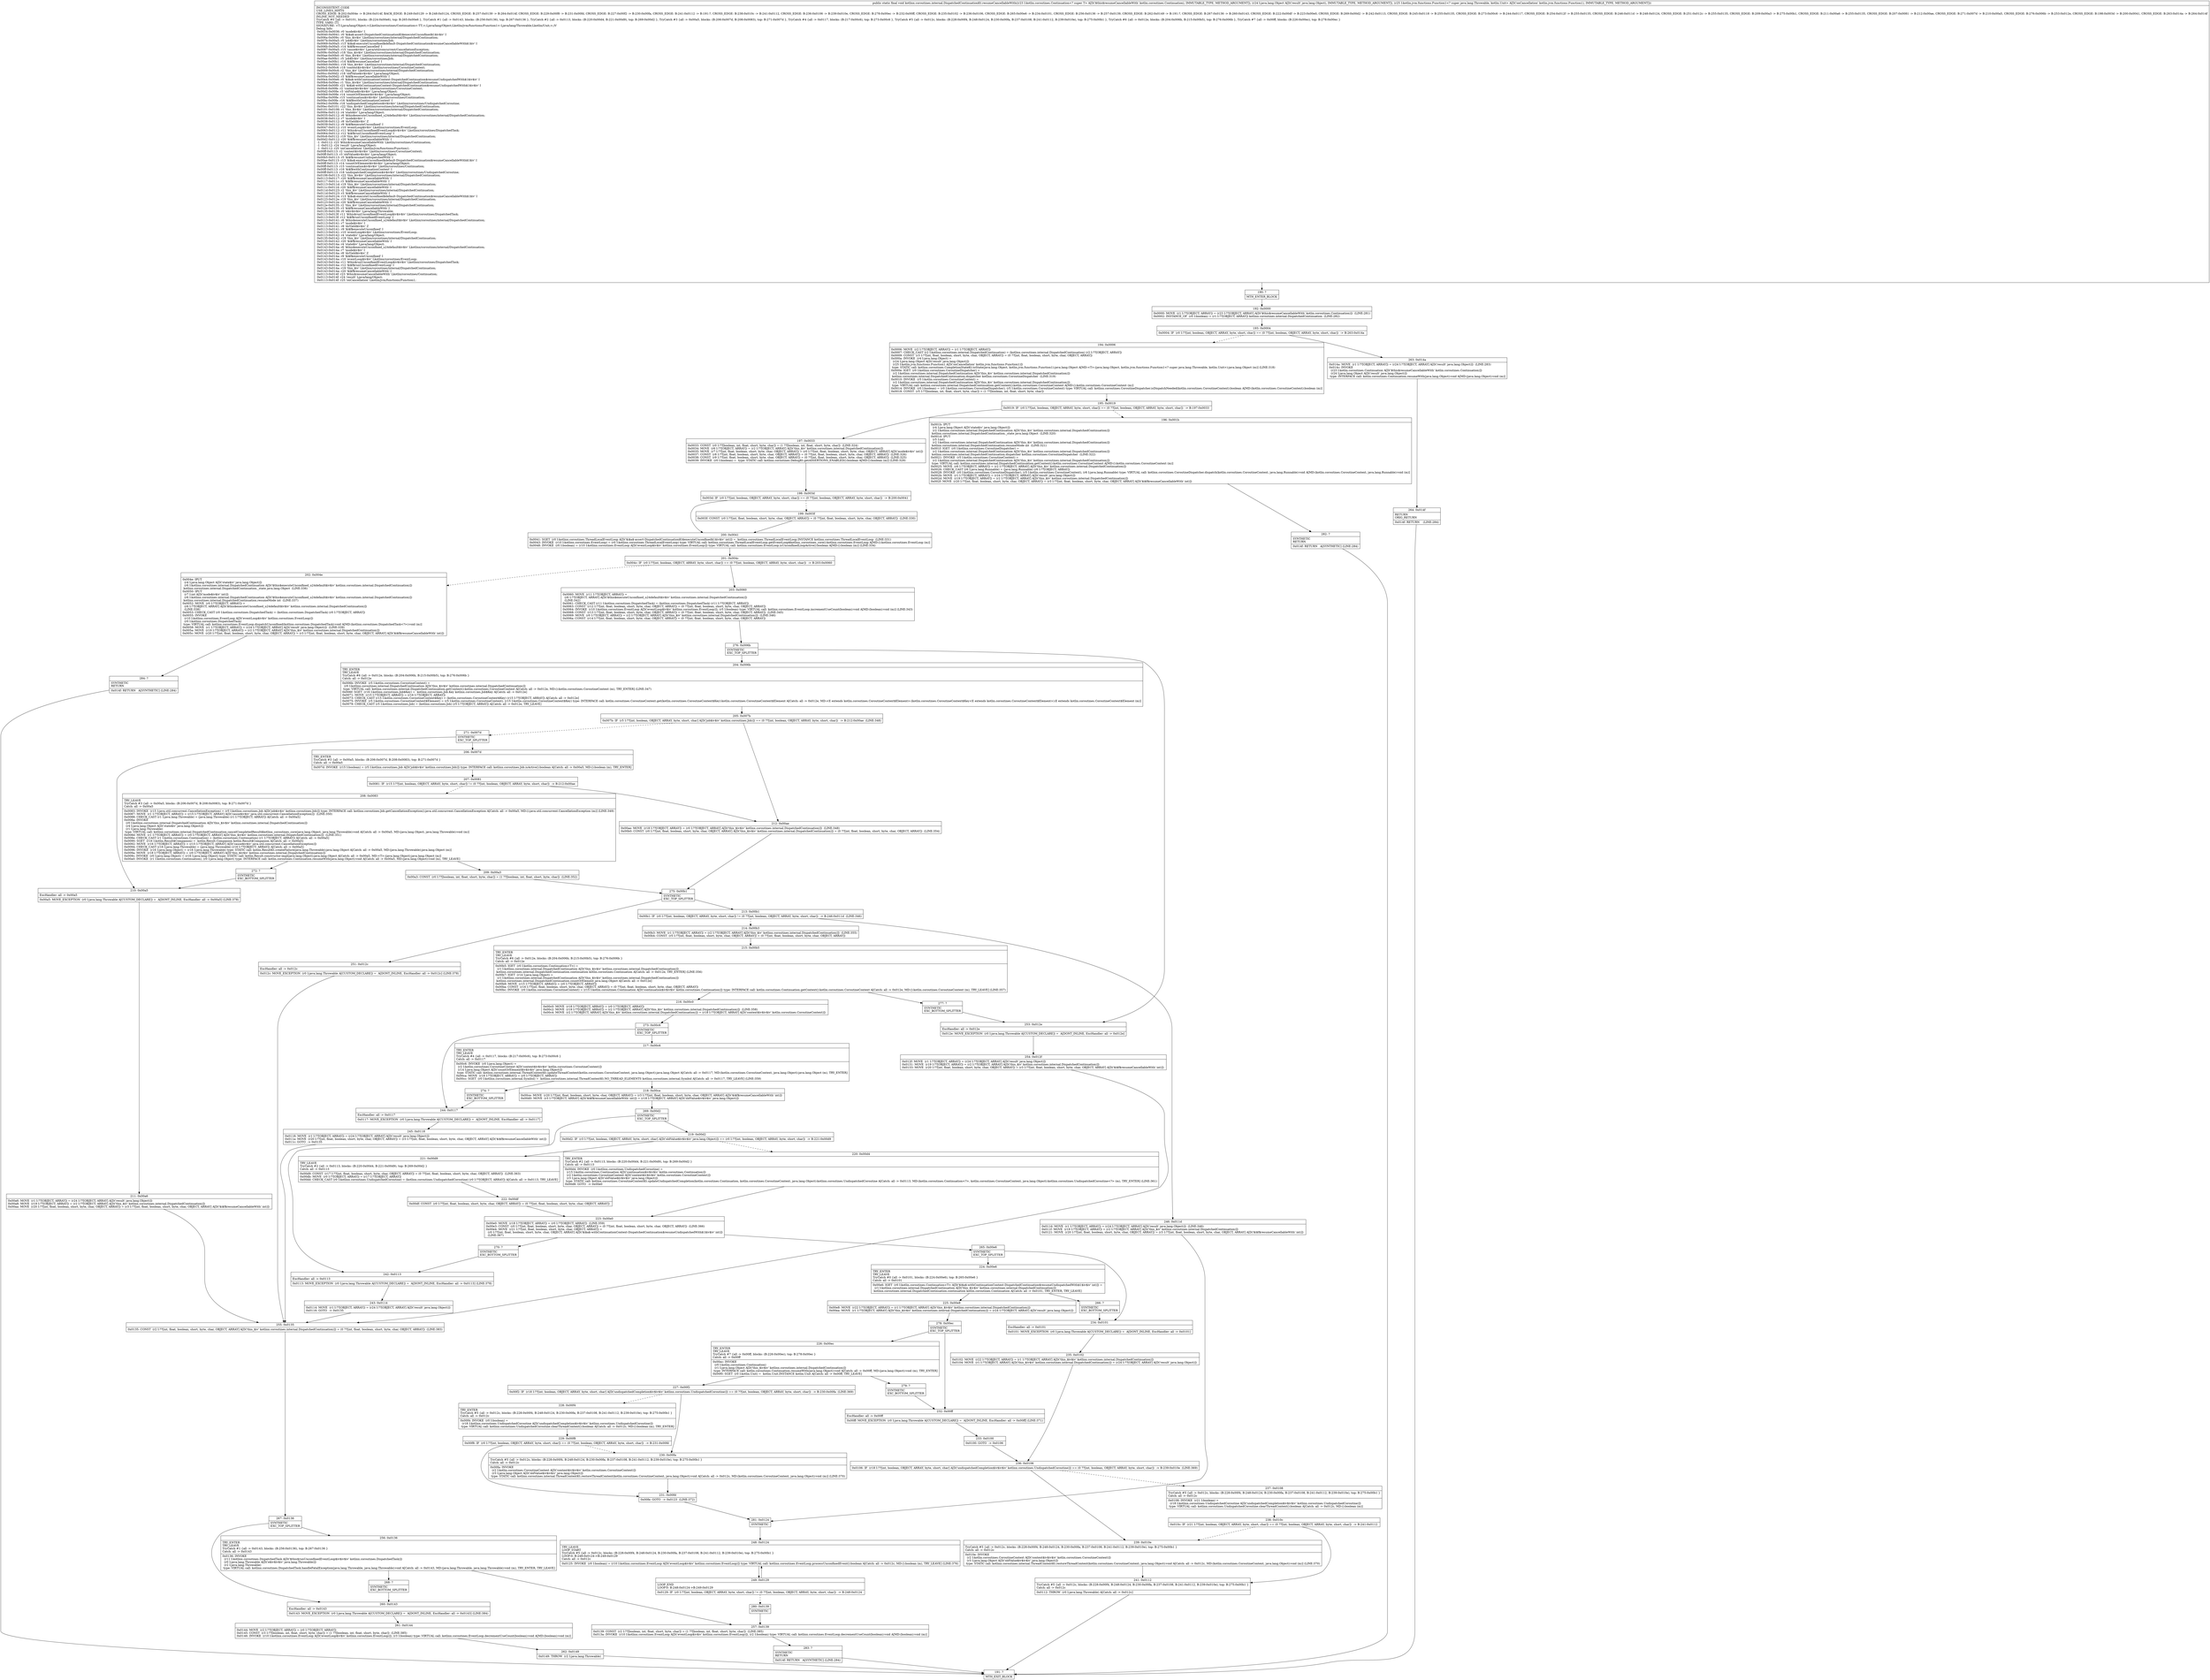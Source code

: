 digraph "CFG forkotlinx.coroutines.internal.DispatchedContinuationKt.resumeCancellableWith(Lkotlin\/coroutines\/Continuation;Ljava\/lang\/Object;Lkotlin\/jvm\/functions\/Function1;)V" {
Node_190 [shape=record,label="{190\:\ ?|MTH_ENTER_BLOCK\l}"];
Node_192 [shape=record,label="{192\:\ 0x0000|0x0000: MOVE  (r1 I:??[OBJECT, ARRAY]) = (r23 I:??[OBJECT, ARRAY] A[D('$this$resumeCancellableWith' kotlin.coroutines.Continuation)])  (LINE:281)\l0x0002: INSTANCE_OF  (r0 I:boolean) = (r1 I:??[OBJECT, ARRAY]) kotlinx.coroutines.internal.DispatchedContinuation  (LINE:282)\l}"];
Node_193 [shape=record,label="{193\:\ 0x0004|0x0004: IF  (r0 I:??[int, boolean, OBJECT, ARRAY, byte, short, char]) == (0 ??[int, boolean, OBJECT, ARRAY, byte, short, char])  \-\> B:263:0x014a \l}"];
Node_194 [shape=record,label="{194\:\ 0x0006|0x0006: MOVE  (r2 I:??[OBJECT, ARRAY]) = (r1 I:??[OBJECT, ARRAY]) \l0x0007: CHECK_CAST (r2 I:kotlinx.coroutines.internal.DispatchedContinuation) = (kotlinx.coroutines.internal.DispatchedContinuation) (r2 I:??[OBJECT, ARRAY]) \l0x0009: CONST  (r3 I:??[int, float, boolean, short, byte, char, OBJECT, ARRAY]) = (0 ??[int, float, boolean, short, byte, char, OBJECT, ARRAY]) \l0x000a: INVOKE  (r4 I:java.lang.Object) = \l  (r24 I:java.lang.Object A[D('result' java.lang.Object)])\l  (r25 I:kotlin.jvm.functions.Function1 A[D('onCancellation' kotlin.jvm.functions.Function1)])\l type: STATIC call: kotlinx.coroutines.CompletionStateKt.toState(java.lang.Object, kotlin.jvm.functions.Function1):java.lang.Object A[MD:\<T\>:(java.lang.Object, kotlin.jvm.functions.Function1\<? super java.lang.Throwable, kotlin.Unit\>):java.lang.Object (m)] (LINE:318)\l0x000e: IGET  (r0 I:kotlinx.coroutines.CoroutineDispatcher) = \l  (r2 I:kotlinx.coroutines.internal.DispatchedContinuation A[D('this_$iv' kotlinx.coroutines.internal.DispatchedContinuation)])\l kotlinx.coroutines.internal.DispatchedContinuation.dispatcher kotlinx.coroutines.CoroutineDispatcher  (LINE:319)\l0x0010: INVOKE  (r5 I:kotlin.coroutines.CoroutineContext) = \l  (r2 I:kotlinx.coroutines.internal.DispatchedContinuation A[D('this_$iv' kotlinx.coroutines.internal.DispatchedContinuation)])\l type: VIRTUAL call: kotlinx.coroutines.internal.DispatchedContinuation.getContext():kotlin.coroutines.CoroutineContext A[MD:():kotlin.coroutines.CoroutineContext (m)]\l0x0014: INVOKE  (r0 I:boolean) = (r0 I:kotlinx.coroutines.CoroutineDispatcher), (r5 I:kotlin.coroutines.CoroutineContext) type: VIRTUAL call: kotlinx.coroutines.CoroutineDispatcher.isDispatchNeeded(kotlin.coroutines.CoroutineContext):boolean A[MD:(kotlin.coroutines.CoroutineContext):boolean (m)]\l0x0018: CONST  (r5 I:??[boolean, int, float, short, byte, char]) = (1 ??[boolean, int, float, short, byte, char]) \l}"];
Node_195 [shape=record,label="{195\:\ 0x0019|0x0019: IF  (r0 I:??[int, boolean, OBJECT, ARRAY, byte, short, char]) == (0 ??[int, boolean, OBJECT, ARRAY, byte, short, char])  \-\> B:197:0x0033 \l}"];
Node_196 [shape=record,label="{196\:\ 0x001b|0x001b: IPUT  \l  (r4 I:java.lang.Object A[D('state$iv' java.lang.Object)])\l  (r2 I:kotlinx.coroutines.internal.DispatchedContinuation A[D('this_$iv' kotlinx.coroutines.internal.DispatchedContinuation)])\l kotlinx.coroutines.internal.DispatchedContinuation._state java.lang.Object  (LINE:320)\l0x001d: IPUT  \l  (r5 I:int)\l  (r2 I:kotlinx.coroutines.internal.DispatchedContinuation A[D('this_$iv' kotlinx.coroutines.internal.DispatchedContinuation)])\l kotlinx.coroutines.internal.DispatchedContinuation.resumeMode int  (LINE:321)\l0x001f: IGET  (r0 I:kotlinx.coroutines.CoroutineDispatcher) = \l  (r2 I:kotlinx.coroutines.internal.DispatchedContinuation A[D('this_$iv' kotlinx.coroutines.internal.DispatchedContinuation)])\l kotlinx.coroutines.internal.DispatchedContinuation.dispatcher kotlinx.coroutines.CoroutineDispatcher  (LINE:322)\l0x0021: INVOKE  (r5 I:kotlin.coroutines.CoroutineContext) = \l  (r2 I:kotlinx.coroutines.internal.DispatchedContinuation A[D('this_$iv' kotlinx.coroutines.internal.DispatchedContinuation)])\l type: VIRTUAL call: kotlinx.coroutines.internal.DispatchedContinuation.getContext():kotlin.coroutines.CoroutineContext A[MD:():kotlin.coroutines.CoroutineContext (m)]\l0x0025: MOVE  (r6 I:??[OBJECT, ARRAY]) = (r2 I:??[OBJECT, ARRAY] A[D('this_$iv' kotlinx.coroutines.internal.DispatchedContinuation)]) \l0x0026: CHECK_CAST (r6 I:java.lang.Runnable) = (java.lang.Runnable) (r6 I:??[OBJECT, ARRAY]) \l0x0028: INVOKE  (r0 I:kotlinx.coroutines.CoroutineDispatcher), (r5 I:kotlin.coroutines.CoroutineContext), (r6 I:java.lang.Runnable) type: VIRTUAL call: kotlinx.coroutines.CoroutineDispatcher.dispatch(kotlin.coroutines.CoroutineContext, java.lang.Runnable):void A[MD:(kotlin.coroutines.CoroutineContext, java.lang.Runnable):void (m)]\l0x002b: MOVE  (r1 I:??[OBJECT, ARRAY]) = (r24 I:??[OBJECT, ARRAY] A[D('result' java.lang.Object)]) \l0x002d: MOVE  (r19 I:??[OBJECT, ARRAY]) = (r2 I:??[OBJECT, ARRAY] A[D('this_$iv' kotlinx.coroutines.internal.DispatchedContinuation)]) \l0x002f: MOVE  (r20 I:??[int, float, boolean, short, byte, char, OBJECT, ARRAY]) = (r3 I:??[int, float, boolean, short, byte, char, OBJECT, ARRAY] A[D('$i$f$resumeCancellableWith' int)]) \l}"];
Node_282 [shape=record,label="{282\:\ ?|SYNTHETIC\lRETURN\l|0x014f: RETURN   A[SYNTHETIC] (LINE:284)\l}"];
Node_191 [shape=record,label="{191\:\ ?|MTH_EXIT_BLOCK\l}"];
Node_197 [shape=record,label="{197\:\ 0x0033|0x0033: CONST  (r0 I:??[boolean, int, float, short, byte, char]) = (1 ??[boolean, int, float, short, byte, char])  (LINE:324)\l0x0034: MOVE  (r6 I:??[OBJECT, ARRAY]) = (r2 I:??[OBJECT, ARRAY] A[D('this_$iv' kotlinx.coroutines.internal.DispatchedContinuation)]) \l0x0035: MOVE  (r7 I:??[int, float, boolean, short, byte, char, OBJECT, ARRAY]) = (r0 I:??[int, float, boolean, short, byte, char, OBJECT, ARRAY] A[D('mode$iv$iv' int)]) \l0x0037: CONST  (r8 I:??[int, float, boolean, short, byte, char, OBJECT, ARRAY]) = (0 ??[int, float, boolean, short, byte, char, OBJECT, ARRAY])  (LINE:326)\l0x0038: CONST  (r9 I:??[int, float, boolean, short, byte, char, OBJECT, ARRAY]) = (0 ??[int, float, boolean, short, byte, char, OBJECT, ARRAY])  (LINE:325)\l0x0039: INVOKE  (r0 I:boolean) =  type: STATIC call: kotlinx.coroutines.DebugKt.getASSERTIONS_ENABLED():boolean A[MD:():boolean (m)] (LINE:329)\l}"];
Node_198 [shape=record,label="{198\:\ 0x003d|0x003d: IF  (r0 I:??[int, boolean, OBJECT, ARRAY, byte, short, char]) == (0 ??[int, boolean, OBJECT, ARRAY, byte, short, char])  \-\> B:200:0x0041 \l}"];
Node_199 [shape=record,label="{199\:\ 0x003f|0x003f: CONST  (r0 I:??[int, float, boolean, short, byte, char, OBJECT, ARRAY]) = (0 ??[int, float, boolean, short, byte, char, OBJECT, ARRAY])  (LINE:330)\l}"];
Node_200 [shape=record,label="{200\:\ 0x0041|0x0041: SGET  (r0 I:kotlinx.coroutines.ThreadLocalEventLoop A[D('$i$a$\-assert\-DispatchedContinuationKt$executeUnconfined$1$iv$iv' int)]) =  kotlinx.coroutines.ThreadLocalEventLoop.INSTANCE kotlinx.coroutines.ThreadLocalEventLoop  (LINE:331)\l0x0043: INVOKE  (r10 I:kotlinx.coroutines.EventLoop) = (r0 I:kotlinx.coroutines.ThreadLocalEventLoop) type: VIRTUAL call: kotlinx.coroutines.ThreadLocalEventLoop.getEventLoop$kotlinx_coroutines_core():kotlinx.coroutines.EventLoop A[MD:():kotlinx.coroutines.EventLoop (m)]\l0x0048: INVOKE  (r0 I:boolean) = (r10 I:kotlinx.coroutines.EventLoop A[D('eventLoop$iv$iv' kotlinx.coroutines.EventLoop)]) type: VIRTUAL call: kotlinx.coroutines.EventLoop.isUnconfinedLoopActive():boolean A[MD:():boolean (m)] (LINE:334)\l}"];
Node_201 [shape=record,label="{201\:\ 0x004c|0x004c: IF  (r0 I:??[int, boolean, OBJECT, ARRAY, byte, short, char]) == (0 ??[int, boolean, OBJECT, ARRAY, byte, short, char])  \-\> B:203:0x0060 \l}"];
Node_202 [shape=record,label="{202\:\ 0x004e|0x004e: IPUT  \l  (r4 I:java.lang.Object A[D('state$iv' java.lang.Object)])\l  (r6 I:kotlinx.coroutines.internal.DispatchedContinuation A[D('$this$executeUnconfined_u24default$iv$iv' kotlinx.coroutines.internal.DispatchedContinuation)])\l kotlinx.coroutines.internal.DispatchedContinuation._state java.lang.Object  (LINE:336)\l0x0050: IPUT  \l  (r7 I:int A[D('mode$iv$iv' int)])\l  (r6 I:kotlinx.coroutines.internal.DispatchedContinuation A[D('$this$executeUnconfined_u24default$iv$iv' kotlinx.coroutines.internal.DispatchedContinuation)])\l kotlinx.coroutines.internal.DispatchedContinuation.resumeMode int  (LINE:337)\l0x0052: MOVE  (r0 I:??[OBJECT, ARRAY]) = \l  (r6 I:??[OBJECT, ARRAY] A[D('$this$executeUnconfined_u24default$iv$iv' kotlinx.coroutines.internal.DispatchedContinuation)])\l  (LINE:338)\l0x0053: CHECK_CAST (r0 I:kotlinx.coroutines.DispatchedTask) = (kotlinx.coroutines.DispatchedTask) (r0 I:??[OBJECT, ARRAY]) \l0x0055: INVOKE  \l  (r10 I:kotlinx.coroutines.EventLoop A[D('eventLoop$iv$iv' kotlinx.coroutines.EventLoop)])\l  (r0 I:kotlinx.coroutines.DispatchedTask)\l type: VIRTUAL call: kotlinx.coroutines.EventLoop.dispatchUnconfined(kotlinx.coroutines.DispatchedTask):void A[MD:(kotlinx.coroutines.DispatchedTask\<?\>):void (m)]\l0x0058: MOVE  (r1 I:??[OBJECT, ARRAY]) = (r24 I:??[OBJECT, ARRAY] A[D('result' java.lang.Object)])  (LINE:339)\l0x005a: MOVE  (r19 I:??[OBJECT, ARRAY]) = (r2 I:??[OBJECT, ARRAY] A[D('this_$iv' kotlinx.coroutines.internal.DispatchedContinuation)]) \l0x005c: MOVE  (r20 I:??[int, float, boolean, short, byte, char, OBJECT, ARRAY]) = (r3 I:??[int, float, boolean, short, byte, char, OBJECT, ARRAY] A[D('$i$f$resumeCancellableWith' int)]) \l}"];
Node_284 [shape=record,label="{284\:\ ?|SYNTHETIC\lRETURN\l|0x014f: RETURN   A[SYNTHETIC] (LINE:284)\l}"];
Node_203 [shape=record,label="{203\:\ 0x0060|0x0060: MOVE  (r11 I:??[OBJECT, ARRAY]) = \l  (r6 I:??[OBJECT, ARRAY] A[D('$this$executeUnconfined_u24default$iv$iv' kotlinx.coroutines.internal.DispatchedContinuation)])\l  (LINE:342)\l0x0061: CHECK_CAST (r11 I:kotlinx.coroutines.DispatchedTask) = (kotlinx.coroutines.DispatchedTask) (r11 I:??[OBJECT, ARRAY]) \l0x0063: CONST  (r12 I:??[int, float, boolean, short, byte, char, OBJECT, ARRAY]) = (0 ??[int, float, boolean, short, byte, char, OBJECT, ARRAY]) \l0x0064: INVOKE  (r10 I:kotlinx.coroutines.EventLoop A[D('eventLoop$iv$iv' kotlinx.coroutines.EventLoop)]), (r5 I:boolean) type: VIRTUAL call: kotlinx.coroutines.EventLoop.incrementUseCount(boolean):void A[MD:(boolean):void (m)] (LINE:343)\l0x0068: CONST  (r13 I:??[int, float, boolean, short, byte, char, OBJECT, ARRAY]) = (0 ??[int, float, boolean, short, byte, char, OBJECT, ARRAY])  (LINE:345)\l0x0069: MOVE  (r0 I:??[OBJECT, ARRAY]) = (r2 I:??[OBJECT, ARRAY] A[D('this_$iv' kotlinx.coroutines.internal.DispatchedContinuation)])  (LINE:346)\l0x006a: CONST  (r14 I:??[int, float, boolean, short, byte, char, OBJECT, ARRAY]) = (0 ??[int, float, boolean, short, byte, char, OBJECT, ARRAY]) \l}"];
Node_276 [shape=record,label="{276\:\ 0x006b|SYNTHETIC\lEXC_TOP_SPLITTER\l}"];
Node_204 [shape=record,label="{204\:\ 0x006b|TRY_ENTER\lTRY_LEAVE\lTryCatch #6 \{all \-\> 0x012e, blocks: (B:204:0x006b, B:215:0x00b5), top: B:276:0x006b \}\lCatch: all \-\> 0x012e\l|0x006b: INVOKE  (r5 I:kotlin.coroutines.CoroutineContext) = \l  (r0 I:kotlinx.coroutines.internal.DispatchedContinuation A[D('this_$iv$iv' kotlinx.coroutines.internal.DispatchedContinuation)])\l type: VIRTUAL call: kotlinx.coroutines.internal.DispatchedContinuation.getContext():kotlin.coroutines.CoroutineContext A[Catch: all \-\> 0x012e, MD:():kotlin.coroutines.CoroutineContext (m), TRY_ENTER] (LINE:347)\l0x006f: SGET  (r16 I:kotlinx.coroutines.Job$Key) =  kotlinx.coroutines.Job.Key kotlinx.coroutines.Job$Key A[Catch: all \-\> 0x012e]\l0x0071: MOVE  (r15 I:??[OBJECT, ARRAY]) = (r16 I:??[OBJECT, ARRAY]) \l0x0073: CHECK_CAST (r15 I:kotlin.coroutines.CoroutineContext$Key) = (kotlin.coroutines.CoroutineContext$Key) (r15 I:??[OBJECT, ARRAY]) A[Catch: all \-\> 0x012e]\l0x0075: INVOKE  (r5 I:kotlin.coroutines.CoroutineContext$Element) = (r5 I:kotlin.coroutines.CoroutineContext), (r15 I:kotlin.coroutines.CoroutineContext$Key) type: INTERFACE call: kotlin.coroutines.CoroutineContext.get(kotlin.coroutines.CoroutineContext$Key):kotlin.coroutines.CoroutineContext$Element A[Catch: all \-\> 0x012e, MD:\<E extends kotlin.coroutines.CoroutineContext$Element\>:(kotlin.coroutines.CoroutineContext$Key\<E extends kotlin.coroutines.CoroutineContext$Element\>):E extends kotlin.coroutines.CoroutineContext$Element (m)]\l0x0079: CHECK_CAST (r5 I:kotlinx.coroutines.Job) = (kotlinx.coroutines.Job) (r5 I:??[OBJECT, ARRAY]) A[Catch: all \-\> 0x012e, TRY_LEAVE]\l}"];
Node_205 [shape=record,label="{205\:\ 0x007b|0x007b: IF  (r5 I:??[int, boolean, OBJECT, ARRAY, byte, short, char] A[D('job$iv$iv' kotlinx.coroutines.Job)]) == (0 ??[int, boolean, OBJECT, ARRAY, byte, short, char])  \-\> B:212:0x00ae  (LINE:348)\l}"];
Node_212 [shape=record,label="{212\:\ 0x00ae|0x00ae: MOVE  (r18 I:??[OBJECT, ARRAY]) = (r0 I:??[OBJECT, ARRAY] A[D('this_$iv$iv' kotlinx.coroutines.internal.DispatchedContinuation)])  (LINE:348)\l0x00b0: CONST  (r0 I:??[int, float, boolean, short, byte, char, OBJECT, ARRAY] A[D('this_$iv$iv' kotlinx.coroutines.internal.DispatchedContinuation)]) = (0 ??[int, float, boolean, short, byte, char, OBJECT, ARRAY])  (LINE:354)\l}"];
Node_275 [shape=record,label="{275\:\ 0x00b1|SYNTHETIC\lEXC_TOP_SPLITTER\l}"];
Node_213 [shape=record,label="{213\:\ 0x00b1|0x00b1: IF  (r0 I:??[int, boolean, OBJECT, ARRAY, byte, short, char]) != (0 ??[int, boolean, OBJECT, ARRAY, byte, short, char])  \-\> B:246:0x011d  (LINE:346)\l}"];
Node_214 [shape=record,label="{214\:\ 0x00b3|0x00b3: MOVE  (r1 I:??[OBJECT, ARRAY]) = (r2 I:??[OBJECT, ARRAY] A[D('this_$iv' kotlinx.coroutines.internal.DispatchedContinuation)])  (LINE:355)\l0x00b4: CONST  (r5 I:??[int, float, boolean, short, byte, char, OBJECT, ARRAY]) = (0 ??[int, float, boolean, short, byte, char, OBJECT, ARRAY]) \l}"];
Node_215 [shape=record,label="{215\:\ 0x00b5|TRY_ENTER\lTRY_LEAVE\lTryCatch #6 \{all \-\> 0x012e, blocks: (B:204:0x006b, B:215:0x00b5), top: B:276:0x006b \}\lCatch: all \-\> 0x012e\l|0x00b5: IGET  (r0 I:kotlin.coroutines.Continuation\<T\>) = \l  (r1 I:kotlinx.coroutines.internal.DispatchedContinuation A[D('this_$iv$iv' kotlinx.coroutines.internal.DispatchedContinuation)])\l kotlinx.coroutines.internal.DispatchedContinuation.continuation kotlin.coroutines.Continuation A[Catch: all \-\> 0x012e, TRY_ENTER] (LINE:356)\l0x00b7: IGET  (r14 I:java.lang.Object) = \l  (r1 I:kotlinx.coroutines.internal.DispatchedContinuation A[D('this_$iv$iv' kotlinx.coroutines.internal.DispatchedContinuation)])\l kotlinx.coroutines.internal.DispatchedContinuation.countOrElement java.lang.Object A[Catch: all \-\> 0x012e]\l0x00b9: MOVE  (r15 I:??[OBJECT, ARRAY]) = (r0 I:??[OBJECT, ARRAY]) \l0x00ba: CONST  (r16 I:??[int, float, boolean, short, byte, char, OBJECT, ARRAY]) = (0 ??[int, float, boolean, short, byte, char, OBJECT, ARRAY]) \l0x00bc: INVOKE  (r0 I:kotlin.coroutines.CoroutineContext) = (r15 I:kotlin.coroutines.Continuation A[D('continuation$iv$iv$iv' kotlin.coroutines.Continuation)]) type: INTERFACE call: kotlin.coroutines.Continuation.getContext():kotlin.coroutines.CoroutineContext A[Catch: all \-\> 0x012e, MD:():kotlin.coroutines.CoroutineContext (m), TRY_LEAVE] (LINE:357)\l}"];
Node_216 [shape=record,label="{216\:\ 0x00c0|0x00c0: MOVE  (r18 I:??[OBJECT, ARRAY]) = (r0 I:??[OBJECT, ARRAY]) \l0x00c2: MOVE  (r19 I:??[OBJECT, ARRAY]) = (r2 I:??[OBJECT, ARRAY] A[D('this_$iv' kotlinx.coroutines.internal.DispatchedContinuation)])  (LINE:358)\l0x00c4: MOVE  (r2 I:??[OBJECT, ARRAY] A[D('this_$iv' kotlinx.coroutines.internal.DispatchedContinuation)]) = (r18 I:??[OBJECT, ARRAY] A[D('context$iv$iv$iv' kotlin.coroutines.CoroutineContext)]) \l}"];
Node_273 [shape=record,label="{273\:\ 0x00c6|SYNTHETIC\lEXC_TOP_SPLITTER\l}"];
Node_217 [shape=record,label="{217\:\ 0x00c6|TRY_ENTER\lTRY_LEAVE\lTryCatch #4 \{all \-\> 0x0117, blocks: (B:217:0x00c6), top: B:273:0x00c6 \}\lCatch: all \-\> 0x0117\l|0x00c6: INVOKE  (r0 I:java.lang.Object) = \l  (r2 I:kotlin.coroutines.CoroutineContext A[D('context$iv$iv$iv' kotlin.coroutines.CoroutineContext)])\l  (r14 I:java.lang.Object A[D('countOrElement$iv$iv$iv' java.lang.Object)])\l type: STATIC call: kotlinx.coroutines.internal.ThreadContextKt.updateThreadContext(kotlin.coroutines.CoroutineContext, java.lang.Object):java.lang.Object A[Catch: all \-\> 0x0117, MD:(kotlin.coroutines.CoroutineContext, java.lang.Object):java.lang.Object (m), TRY_ENTER]\l0x00ca: MOVE  (r18 I:??[OBJECT, ARRAY]) = (r0 I:??[OBJECT, ARRAY]) \l0x00cc: SGET  (r0 I:kotlinx.coroutines.internal.Symbol) =  kotlinx.coroutines.internal.ThreadContextKt.NO_THREAD_ELEMENTS kotlinx.coroutines.internal.Symbol A[Catch: all \-\> 0x0117, TRY_LEAVE] (LINE:359)\l}"];
Node_218 [shape=record,label="{218\:\ 0x00ce|0x00ce: MOVE  (r20 I:??[int, float, boolean, short, byte, char, OBJECT, ARRAY]) = (r3 I:??[int, float, boolean, short, byte, char, OBJECT, ARRAY] A[D('$i$f$resumeCancellableWith' int)]) \l0x00d0: MOVE  (r3 I:??[OBJECT, ARRAY] A[D('$i$f$resumeCancellableWith' int)]) = (r18 I:??[OBJECT, ARRAY] A[D('oldValue$iv$iv$iv' java.lang.Object)]) \l}"];
Node_269 [shape=record,label="{269\:\ 0x00d2|SYNTHETIC\lEXC_TOP_SPLITTER\l}"];
Node_219 [shape=record,label="{219\:\ 0x00d2|0x00d2: IF  (r3 I:??[int, boolean, OBJECT, ARRAY, byte, short, char] A[D('oldValue$iv$iv$iv' java.lang.Object)]) == (r0 I:??[int, boolean, OBJECT, ARRAY, byte, short, char])  \-\> B:221:0x00d9 \l}"];
Node_220 [shape=record,label="{220\:\ 0x00d4|TRY_ENTER\lTryCatch #2 \{all \-\> 0x0113, blocks: (B:220:0x00d4, B:221:0x00d9), top: B:269:0x00d2 \}\lCatch: all \-\> 0x0113\l|0x00d4: INVOKE  (r0 I:kotlinx.coroutines.UndispatchedCoroutine) = \l  (r15 I:kotlin.coroutines.Continuation A[D('continuation$iv$iv$iv' kotlin.coroutines.Continuation)])\l  (r2 I:kotlin.coroutines.CoroutineContext A[D('context$iv$iv$iv' kotlin.coroutines.CoroutineContext)])\l  (r3 I:java.lang.Object A[D('oldValue$iv$iv$iv' java.lang.Object)])\l type: STATIC call: kotlinx.coroutines.CoroutineContextKt.updateUndispatchedCompletion(kotlin.coroutines.Continuation, kotlin.coroutines.CoroutineContext, java.lang.Object):kotlinx.coroutines.UndispatchedCoroutine A[Catch: all \-\> 0x0113, MD:(kotlin.coroutines.Continuation\<?\>, kotlin.coroutines.CoroutineContext, java.lang.Object):kotlinx.coroutines.UndispatchedCoroutine\<?\> (m), TRY_ENTER] (LINE:361)\l0x00d8: GOTO  \-\> 0x00e0 \l}"];
Node_223 [shape=record,label="{223\:\ 0x00e0|0x00e0: MOVE  (r18 I:??[OBJECT, ARRAY]) = (r0 I:??[OBJECT, ARRAY])  (LINE:359)\l0x00e3: CONST  (r0 I:??[int, float, boolean, short, byte, char, OBJECT, ARRAY]) = (0 ??[int, float, boolean, short, byte, char, OBJECT, ARRAY])  (LINE:366)\l0x00e4: MOVE  (r21 I:??[int, float, boolean, short, byte, char, OBJECT, ARRAY]) = \l  (r0 I:??[int, float, boolean, short, byte, char, OBJECT, ARRAY] A[D('$i$a$\-withContinuationContext\-DispatchedContinuation$resumeUndispatchedWith$1$iv$iv' int)])\l  (LINE:367)\l}"];
Node_265 [shape=record,label="{265\:\ 0x00e6|SYNTHETIC\lEXC_TOP_SPLITTER\l}"];
Node_224 [shape=record,label="{224\:\ 0x00e6|TRY_ENTER\lTRY_LEAVE\lTryCatch #0 \{all \-\> 0x0101, blocks: (B:224:0x00e6), top: B:265:0x00e6 \}\lCatch: all \-\> 0x0101\l|0x00e6: IGET  (r0 I:kotlin.coroutines.Continuation\<T\> A[D('$i$a$\-withContinuationContext\-DispatchedContinuation$resumeUndispatchedWith$1$iv$iv' int)]) = \l  (r1 I:kotlinx.coroutines.internal.DispatchedContinuation A[D('this_$iv$iv' kotlinx.coroutines.internal.DispatchedContinuation)])\l kotlinx.coroutines.internal.DispatchedContinuation.continuation kotlin.coroutines.Continuation A[Catch: all \-\> 0x0101, TRY_ENTER, TRY_LEAVE]\l}"];
Node_225 [shape=record,label="{225\:\ 0x00e8|0x00e8: MOVE  (r22 I:??[OBJECT, ARRAY]) = (r1 I:??[OBJECT, ARRAY] A[D('this_$iv$iv' kotlinx.coroutines.internal.DispatchedContinuation)]) \l0x00ea: MOVE  (r1 I:??[OBJECT, ARRAY] A[D('this_$iv$iv' kotlinx.coroutines.internal.DispatchedContinuation)]) = (r24 I:??[OBJECT, ARRAY] A[D('result' java.lang.Object)]) \l}"];
Node_278 [shape=record,label="{278\:\ 0x00ec|SYNTHETIC\lEXC_TOP_SPLITTER\l}"];
Node_226 [shape=record,label="{226\:\ 0x00ec|TRY_ENTER\lTRY_LEAVE\lTryCatch #7 \{all \-\> 0x00ff, blocks: (B:226:0x00ec), top: B:278:0x00ec \}\lCatch: all \-\> 0x00ff\l|0x00ec: INVOKE  \l  (r0 I:kotlin.coroutines.Continuation)\l  (r1 I:java.lang.Object A[D('this_$iv$iv' kotlinx.coroutines.internal.DispatchedContinuation)])\l type: INTERFACE call: kotlin.coroutines.Continuation.resumeWith(java.lang.Object):void A[Catch: all \-\> 0x00ff, MD:(java.lang.Object):void (m), TRY_ENTER]\l0x00f0: SGET  (r0 I:kotlin.Unit) =  kotlin.Unit.INSTANCE kotlin.Unit A[Catch: all \-\> 0x00ff, TRY_LEAVE]\l}"];
Node_227 [shape=record,label="{227\:\ 0x00f2|0x00f2: IF  (r18 I:??[int, boolean, OBJECT, ARRAY, byte, short, char] A[D('undispatchedCompletion$iv$iv$iv' kotlinx.coroutines.UndispatchedCoroutine)]) == (0 ??[int, boolean, OBJECT, ARRAY, byte, short, char])  \-\> B:230:0x00fa  (LINE:369)\l}"];
Node_228 [shape=record,label="{228\:\ 0x00f4|TRY_ENTER\lTryCatch #5 \{all \-\> 0x012c, blocks: (B:228:0x00f4, B:248:0x0124, B:230:0x00fa, B:237:0x0108, B:241:0x0112, B:239:0x010e), top: B:275:0x00b1 \}\lCatch: all \-\> 0x012c\l|0x00f4: INVOKE  (r0 I:boolean) = \l  (r18 I:kotlinx.coroutines.UndispatchedCoroutine A[D('undispatchedCompletion$iv$iv$iv' kotlinx.coroutines.UndispatchedCoroutine)])\l type: VIRTUAL call: kotlinx.coroutines.UndispatchedCoroutine.clearThreadContext():boolean A[Catch: all \-\> 0x012c, MD:():boolean (m), TRY_ENTER]\l}"];
Node_229 [shape=record,label="{229\:\ 0x00f8|0x00f8: IF  (r0 I:??[int, boolean, OBJECT, ARRAY, byte, short, char]) == (0 ??[int, boolean, OBJECT, ARRAY, byte, short, char])  \-\> B:231:0x00fd \l}"];
Node_231 [shape=record,label="{231\:\ 0x00fd|0x00fe: GOTO  \-\> 0x0123  (LINE:372)\l}"];
Node_281 [shape=record,label="{281\:\ 0x0124|SYNTHETIC\l}"];
Node_248 [shape=record,label="{248\:\ 0x0124|TRY_LEAVE\lLOOP_START\lTryCatch #5 \{all \-\> 0x012c, blocks: (B:228:0x00f4, B:248:0x0124, B:230:0x00fa, B:237:0x0108, B:241:0x0112, B:239:0x010e), top: B:275:0x00b1 \}\lLOOP:0: B:248:0x0124\-\>B:249:0x0129\lCatch: all \-\> 0x012c\l|0x0125: INVOKE  (r0 I:boolean) = (r10 I:kotlinx.coroutines.EventLoop A[D('eventLoop$iv$iv' kotlinx.coroutines.EventLoop)]) type: VIRTUAL call: kotlinx.coroutines.EventLoop.processUnconfinedEvent():boolean A[Catch: all \-\> 0x012c, MD:():boolean (m), TRY_LEAVE] (LINE:376)\l}"];
Node_249 [shape=record,label="{249\:\ 0x0129|LOOP_END\lLOOP:0: B:248:0x0124\-\>B:249:0x0129\l|0x0129: IF  (r0 I:??[int, boolean, OBJECT, ARRAY, byte, short, char]) != (0 ??[int, boolean, OBJECT, ARRAY, byte, short, char])  \-\> B:248:0x0124 \l}"];
Node_280 [shape=record,label="{280\:\ 0x0139|SYNTHETIC\l}"];
Node_257 [shape=record,label="{257\:\ 0x0139|0x0139: CONST  (r2 I:??[boolean, int, float, short, byte, char]) = (1 ??[boolean, int, float, short, byte, char])  (LINE:385)\l0x013a: INVOKE  (r10 I:kotlinx.coroutines.EventLoop A[D('eventLoop$iv$iv' kotlinx.coroutines.EventLoop)]), (r2 I:boolean) type: VIRTUAL call: kotlinx.coroutines.EventLoop.decrementUseCount(boolean):void A[MD:(boolean):void (m)]\l}"];
Node_283 [shape=record,label="{283\:\ ?|SYNTHETIC\lRETURN\l|0x014f: RETURN   A[SYNTHETIC] (LINE:284)\l}"];
Node_230 [shape=record,label="{230\:\ 0x00fa|TryCatch #5 \{all \-\> 0x012c, blocks: (B:228:0x00f4, B:248:0x0124, B:230:0x00fa, B:237:0x0108, B:241:0x0112, B:239:0x010e), top: B:275:0x00b1 \}\lCatch: all \-\> 0x012c\l|0x00fa: INVOKE  \l  (r2 I:kotlin.coroutines.CoroutineContext A[D('context$iv$iv$iv' kotlin.coroutines.CoroutineContext)])\l  (r3 I:java.lang.Object A[D('oldValue$iv$iv$iv' java.lang.Object)])\l type: STATIC call: kotlinx.coroutines.internal.ThreadContextKt.restoreThreadContext(kotlin.coroutines.CoroutineContext, java.lang.Object):void A[Catch: all \-\> 0x012c, MD:(kotlin.coroutines.CoroutineContext, java.lang.Object):void (m)] (LINE:370)\l}"];
Node_279 [shape=record,label="{279\:\ ?|SYNTHETIC\lEXC_BOTTOM_SPLITTER\l}"];
Node_232 [shape=record,label="{232\:\ 0x00ff|ExcHandler: all \-\> 0x00ff\l|0x00ff: MOVE_EXCEPTION  (r0 I:java.lang.Throwable A[CUSTOM_DECLARE]) =  A[DONT_INLINE, ExcHandler: all \-\> 0x00ff] (LINE:371)\l}"];
Node_233 [shape=record,label="{233\:\ 0x0100|0x0100: GOTO  \-\> 0x0106 \l}"];
Node_236 [shape=record,label="{236\:\ 0x0106|0x0106: IF  (r18 I:??[int, boolean, OBJECT, ARRAY, byte, short, char] A[D('undispatchedCompletion$iv$iv$iv' kotlinx.coroutines.UndispatchedCoroutine)]) == (0 ??[int, boolean, OBJECT, ARRAY, byte, short, char])  \-\> B:239:0x010e  (LINE:369)\l}"];
Node_237 [shape=record,label="{237\:\ 0x0108|TryCatch #5 \{all \-\> 0x012c, blocks: (B:228:0x00f4, B:248:0x0124, B:230:0x00fa, B:237:0x0108, B:241:0x0112, B:239:0x010e), top: B:275:0x00b1 \}\lCatch: all \-\> 0x012c\l|0x0108: INVOKE  (r21 I:boolean) = \l  (r18 I:kotlinx.coroutines.UndispatchedCoroutine A[D('undispatchedCompletion$iv$iv$iv' kotlinx.coroutines.UndispatchedCoroutine)])\l type: VIRTUAL call: kotlinx.coroutines.UndispatchedCoroutine.clearThreadContext():boolean A[Catch: all \-\> 0x012c, MD:():boolean (m)]\l}"];
Node_238 [shape=record,label="{238\:\ 0x010c|0x010c: IF  (r21 I:??[int, boolean, OBJECT, ARRAY, byte, short, char]) == (0 ??[int, boolean, OBJECT, ARRAY, byte, short, char])  \-\> B:241:0x0112 \l}"];
Node_241 [shape=record,label="{241\:\ 0x0112|TryCatch #5 \{all \-\> 0x012c, blocks: (B:228:0x00f4, B:248:0x0124, B:230:0x00fa, B:237:0x0108, B:241:0x0112, B:239:0x010e), top: B:275:0x00b1 \}\lCatch: all \-\> 0x012c\l|0x0112: THROW  (r0 I:java.lang.Throwable) A[Catch: all \-\> 0x012c]\l}"];
Node_239 [shape=record,label="{239\:\ 0x010e|TryCatch #5 \{all \-\> 0x012c, blocks: (B:228:0x00f4, B:248:0x0124, B:230:0x00fa, B:237:0x0108, B:241:0x0112, B:239:0x010e), top: B:275:0x00b1 \}\lCatch: all \-\> 0x012c\l|0x010e: INVOKE  \l  (r2 I:kotlin.coroutines.CoroutineContext A[D('context$iv$iv$iv' kotlin.coroutines.CoroutineContext)])\l  (r3 I:java.lang.Object A[D('oldValue$iv$iv$iv' java.lang.Object)])\l type: STATIC call: kotlinx.coroutines.internal.ThreadContextKt.restoreThreadContext(kotlin.coroutines.CoroutineContext, java.lang.Object):void A[Catch: all \-\> 0x012c, MD:(kotlin.coroutines.CoroutineContext, java.lang.Object):void (m)] (LINE:370)\l}"];
Node_266 [shape=record,label="{266\:\ ?|SYNTHETIC\lEXC_BOTTOM_SPLITTER\l}"];
Node_234 [shape=record,label="{234\:\ 0x0101|ExcHandler: all \-\> 0x0101\l|0x0101: MOVE_EXCEPTION  (r0 I:java.lang.Throwable A[CUSTOM_DECLARE]) =  A[DONT_INLINE, ExcHandler: all \-\> 0x0101]\l}"];
Node_235 [shape=record,label="{235\:\ 0x0102|0x0102: MOVE  (r22 I:??[OBJECT, ARRAY]) = (r1 I:??[OBJECT, ARRAY] A[D('this_$iv$iv' kotlinx.coroutines.internal.DispatchedContinuation)]) \l0x0104: MOVE  (r1 I:??[OBJECT, ARRAY] A[D('this_$iv$iv' kotlinx.coroutines.internal.DispatchedContinuation)]) = (r24 I:??[OBJECT, ARRAY] A[D('result' java.lang.Object)]) \l}"];
Node_270 [shape=record,label="{270\:\ ?|SYNTHETIC\lEXC_BOTTOM_SPLITTER\l}"];
Node_221 [shape=record,label="{221\:\ 0x00d9|TRY_LEAVE\lTryCatch #2 \{all \-\> 0x0113, blocks: (B:220:0x00d4, B:221:0x00d9), top: B:269:0x00d2 \}\lCatch: all \-\> 0x0113\l|0x00d9: CONST  (r17 I:??[int, float, boolean, short, byte, char, OBJECT, ARRAY]) = (0 ??[int, float, boolean, short, byte, char, OBJECT, ARRAY])  (LINE:363)\l0x00db: MOVE  (r0 I:??[OBJECT, ARRAY]) = (r17 I:??[OBJECT, ARRAY]) \l0x00dd: CHECK_CAST (r0 I:kotlinx.coroutines.UndispatchedCoroutine) = (kotlinx.coroutines.UndispatchedCoroutine) (r0 I:??[OBJECT, ARRAY]) A[Catch: all \-\> 0x0113, TRY_LEAVE]\l}"];
Node_222 [shape=record,label="{222\:\ 0x00df|0x00df: CONST  (r0 I:??[int, float, boolean, short, byte, char, OBJECT, ARRAY]) = (0 ??[int, float, boolean, short, byte, char, OBJECT, ARRAY]) \l}"];
Node_242 [shape=record,label="{242\:\ 0x0113|ExcHandler: all \-\> 0x0113\l|0x0113: MOVE_EXCEPTION  (r0 I:java.lang.Throwable A[CUSTOM_DECLARE]) =  A[DONT_INLINE, ExcHandler: all \-\> 0x0113] (LINE:378)\l}"];
Node_243 [shape=record,label="{243\:\ 0x0114|0x0114: MOVE  (r1 I:??[OBJECT, ARRAY]) = (r24 I:??[OBJECT, ARRAY] A[D('result' java.lang.Object)]) \l0x0116: GOTO  \-\> 0x0135 \l}"];
Node_255 [shape=record,label="{255\:\ 0x0135|0x0135: CONST  (r2 I:??[int, float, boolean, short, byte, char, OBJECT, ARRAY] A[D('this_$iv' kotlinx.coroutines.internal.DispatchedContinuation)]) = (0 ??[int, float, boolean, short, byte, char, OBJECT, ARRAY])  (LINE:383)\l}"];
Node_267 [shape=record,label="{267\:\ 0x0136|SYNTHETIC\lEXC_TOP_SPLITTER\l}"];
Node_256 [shape=record,label="{256\:\ 0x0136|TRY_ENTER\lTRY_LEAVE\lTryCatch #1 \{all \-\> 0x0143, blocks: (B:256:0x0136), top: B:267:0x0136 \}\lCatch: all \-\> 0x0143\l|0x0136: INVOKE  \l  (r11 I:kotlinx.coroutines.DispatchedTask A[D('$this$runUnconfinedEventLoop$iv$iv$iv' kotlinx.coroutines.DispatchedTask)])\l  (r0 I:java.lang.Throwable A[D('e$iv$iv$iv' java.lang.Throwable)])\l  (r2 I:java.lang.Throwable)\l type: VIRTUAL call: kotlinx.coroutines.DispatchedTask.handleFatalException(java.lang.Throwable, java.lang.Throwable):void A[Catch: all \-\> 0x0143, MD:(java.lang.Throwable, java.lang.Throwable):void (m), TRY_ENTER, TRY_LEAVE]\l}"];
Node_268 [shape=record,label="{268\:\ ?|SYNTHETIC\lEXC_BOTTOM_SPLITTER\l}"];
Node_260 [shape=record,label="{260\:\ 0x0143|ExcHandler: all \-\> 0x0143\l|0x0143: MOVE_EXCEPTION  (r0 I:java.lang.Throwable A[CUSTOM_DECLARE]) =  A[DONT_INLINE, ExcHandler: all \-\> 0x0143] (LINE:384)\l}"];
Node_261 [shape=record,label="{261\:\ 0x0144|0x0144: MOVE  (r2 I:??[OBJECT, ARRAY]) = (r0 I:??[OBJECT, ARRAY]) \l0x0145: CONST  (r3 I:??[boolean, int, float, short, byte, char]) = (1 ??[boolean, int, float, short, byte, char])  (LINE:385)\l0x0146: INVOKE  (r10 I:kotlinx.coroutines.EventLoop A[D('eventLoop$iv$iv' kotlinx.coroutines.EventLoop)]), (r3 I:boolean) type: VIRTUAL call: kotlinx.coroutines.EventLoop.decrementUseCount(boolean):void A[MD:(boolean):void (m)]\l}"];
Node_262 [shape=record,label="{262\:\ 0x0149|0x0149: THROW  (r2 I:java.lang.Throwable) \l}"];
Node_274 [shape=record,label="{274\:\ ?|SYNTHETIC\lEXC_BOTTOM_SPLITTER\l}"];
Node_244 [shape=record,label="{244\:\ 0x0117|ExcHandler: all \-\> 0x0117\l|0x0117: MOVE_EXCEPTION  (r0 I:java.lang.Throwable A[CUSTOM_DECLARE]) =  A[DONT_INLINE, ExcHandler: all \-\> 0x0117]\l}"];
Node_245 [shape=record,label="{245\:\ 0x0118|0x0118: MOVE  (r1 I:??[OBJECT, ARRAY]) = (r24 I:??[OBJECT, ARRAY] A[D('result' java.lang.Object)]) \l0x011a: MOVE  (r20 I:??[int, float, boolean, short, byte, char, OBJECT, ARRAY]) = (r3 I:??[int, float, boolean, short, byte, char, OBJECT, ARRAY] A[D('$i$f$resumeCancellableWith' int)]) \l0x011c: GOTO  \-\> 0x0135 \l}"];
Node_277 [shape=record,label="{277\:\ ?|SYNTHETIC\lEXC_BOTTOM_SPLITTER\l}"];
Node_246 [shape=record,label="{246\:\ 0x011d|0x011d: MOVE  (r1 I:??[OBJECT, ARRAY]) = (r24 I:??[OBJECT, ARRAY] A[D('result' java.lang.Object)])  (LINE:346)\l0x011f: MOVE  (r19 I:??[OBJECT, ARRAY]) = (r2 I:??[OBJECT, ARRAY] A[D('this_$iv' kotlinx.coroutines.internal.DispatchedContinuation)]) \l0x0121: MOVE  (r20 I:??[int, float, boolean, short, byte, char, OBJECT, ARRAY]) = (r3 I:??[int, float, boolean, short, byte, char, OBJECT, ARRAY] A[D('$i$f$resumeCancellableWith' int)]) \l}"];
Node_251 [shape=record,label="{251\:\ 0x012c|ExcHandler: all \-\> 0x012c\l|0x012c: MOVE_EXCEPTION  (r0 I:java.lang.Throwable A[CUSTOM_DECLARE]) =  A[DONT_INLINE, ExcHandler: all \-\> 0x012c] (LINE:378)\l}"];
Node_271 [shape=record,label="{271\:\ 0x007d|SYNTHETIC\lEXC_TOP_SPLITTER\l}"];
Node_206 [shape=record,label="{206\:\ 0x007d|TRY_ENTER\lTryCatch #3 \{all \-\> 0x00a5, blocks: (B:206:0x007d, B:208:0x0083), top: B:271:0x007d \}\lCatch: all \-\> 0x00a5\l|0x007d: INVOKE  (r15 I:boolean) = (r5 I:kotlinx.coroutines.Job A[D('job$iv$iv' kotlinx.coroutines.Job)]) type: INTERFACE call: kotlinx.coroutines.Job.isActive():boolean A[Catch: all \-\> 0x00a5, MD:():boolean (m), TRY_ENTER]\l}"];
Node_207 [shape=record,label="{207\:\ 0x0081|0x0081: IF  (r15 I:??[int, boolean, OBJECT, ARRAY, byte, short, char]) != (0 ??[int, boolean, OBJECT, ARRAY, byte, short, char])  \-\> B:212:0x00ae \l}"];
Node_208 [shape=record,label="{208\:\ 0x0083|TRY_LEAVE\lTryCatch #3 \{all \-\> 0x00a5, blocks: (B:206:0x007d, B:208:0x0083), top: B:271:0x007d \}\lCatch: all \-\> 0x00a5\l|0x0083: INVOKE  (r15 I:java.util.concurrent.CancellationException) = (r5 I:kotlinx.coroutines.Job A[D('job$iv$iv' kotlinx.coroutines.Job)]) type: INTERFACE call: kotlinx.coroutines.Job.getCancellationException():java.util.concurrent.CancellationException A[Catch: all \-\> 0x00a5, MD:():java.util.concurrent.CancellationException (m)] (LINE:349)\l0x0087: MOVE  (r1 I:??[OBJECT, ARRAY]) = (r15 I:??[OBJECT, ARRAY] A[D('cause$iv$iv' java.util.concurrent.CancellationException)])  (LINE:350)\l0x0088: CHECK_CAST (r1 I:java.lang.Throwable) = (java.lang.Throwable) (r1 I:??[OBJECT, ARRAY]) A[Catch: all \-\> 0x00a5]\l0x008a: INVOKE  \l  (r0 I:kotlinx.coroutines.internal.DispatchedContinuation A[D('this_$iv$iv' kotlinx.coroutines.internal.DispatchedContinuation)])\l  (r4 I:java.lang.Object A[D('state$iv' java.lang.Object)])\l  (r1 I:java.lang.Throwable)\l type: VIRTUAL call: kotlinx.coroutines.internal.DispatchedContinuation.cancelCompletedResult$kotlinx_coroutines_core(java.lang.Object, java.lang.Throwable):void A[Catch: all \-\> 0x00a5, MD:(java.lang.Object, java.lang.Throwable):void (m)]\l0x008d: MOVE  (r1 I:??[OBJECT, ARRAY]) = (r0 I:??[OBJECT, ARRAY] A[D('this_$iv$iv' kotlinx.coroutines.internal.DispatchedContinuation)])  (LINE:351)\l0x008e: CHECK_CAST (r1 I:kotlin.coroutines.Continuation) = (kotlin.coroutines.Continuation) (r1 I:??[OBJECT, ARRAY]) A[Catch: all \-\> 0x00a5]\l0x0090: SGET  (r16 I:kotlin.Result$Companion) =  kotlin.Result.Companion kotlin.Result$Companion A[Catch: all \-\> 0x00a5]\l0x0092: MOVE  (r16 I:??[OBJECT, ARRAY]) = (r15 I:??[OBJECT, ARRAY] A[D('cause$iv$iv' java.util.concurrent.CancellationException)]) \l0x0094: CHECK_CAST (r16 I:java.lang.Throwable) = (java.lang.Throwable) (r16 I:??[OBJECT, ARRAY]) A[Catch: all \-\> 0x00a5]\l0x0096: INVOKE  (r16 I:java.lang.Object) = (r16 I:java.lang.Throwable) type: STATIC call: kotlin.ResultKt.createFailure(java.lang.Throwable):java.lang.Object A[Catch: all \-\> 0x00a5, MD:(java.lang.Throwable):java.lang.Object (m)]\l0x009a: MOVE  (r18 I:??[OBJECT, ARRAY]) = (r0 I:??[OBJECT, ARRAY] A[D('this_$iv$iv' kotlinx.coroutines.internal.DispatchedContinuation)]) \l0x009c: INVOKE  (r0 I:java.lang.Object) = (r16 I:java.lang.Object) type: STATIC call: kotlin.Result.constructor\-impl(java.lang.Object):java.lang.Object A[Catch: all \-\> 0x00a5, MD:\<T\>:(java.lang.Object):java.lang.Object (m)]\l0x00a0: INVOKE  (r1 I:kotlin.coroutines.Continuation), (r0 I:java.lang.Object) type: INTERFACE call: kotlin.coroutines.Continuation.resumeWith(java.lang.Object):void A[Catch: all \-\> 0x00a5, MD:(java.lang.Object):void (m), TRY_LEAVE]\l}"];
Node_209 [shape=record,label="{209\:\ 0x00a3|0x00a3: CONST  (r0 I:??[boolean, int, float, short, byte, char]) = (1 ??[boolean, int, float, short, byte, char])  (LINE:352)\l}"];
Node_272 [shape=record,label="{272\:\ ?|SYNTHETIC\lEXC_BOTTOM_SPLITTER\l}"];
Node_210 [shape=record,label="{210\:\ 0x00a5|ExcHandler: all \-\> 0x00a5\l|0x00a5: MOVE_EXCEPTION  (r0 I:java.lang.Throwable A[CUSTOM_DECLARE]) =  A[DONT_INLINE, ExcHandler: all \-\> 0x00a5] (LINE:378)\l}"];
Node_211 [shape=record,label="{211\:\ 0x00a6|0x00a6: MOVE  (r1 I:??[OBJECT, ARRAY]) = (r24 I:??[OBJECT, ARRAY] A[D('result' java.lang.Object)]) \l0x00a8: MOVE  (r19 I:??[OBJECT, ARRAY]) = (r2 I:??[OBJECT, ARRAY] A[D('this_$iv' kotlinx.coroutines.internal.DispatchedContinuation)]) \l0x00aa: MOVE  (r20 I:??[int, float, boolean, short, byte, char, OBJECT, ARRAY]) = (r3 I:??[int, float, boolean, short, byte, char, OBJECT, ARRAY] A[D('$i$f$resumeCancellableWith' int)]) \l}"];
Node_253 [shape=record,label="{253\:\ 0x012e|ExcHandler: all \-\> 0x012e\l|0x012e: MOVE_EXCEPTION  (r0 I:java.lang.Throwable A[CUSTOM_DECLARE]) =  A[DONT_INLINE, ExcHandler: all \-\> 0x012e]\l}"];
Node_254 [shape=record,label="{254\:\ 0x012f|0x012f: MOVE  (r1 I:??[OBJECT, ARRAY]) = (r24 I:??[OBJECT, ARRAY] A[D('result' java.lang.Object)]) \l0x0131: MOVE  (r19 I:??[OBJECT, ARRAY]) = (r2 I:??[OBJECT, ARRAY] A[D('this_$iv' kotlinx.coroutines.internal.DispatchedContinuation)]) \l0x0133: MOVE  (r20 I:??[int, float, boolean, short, byte, char, OBJECT, ARRAY]) = (r3 I:??[int, float, boolean, short, byte, char, OBJECT, ARRAY] A[D('$i$f$resumeCancellableWith' int)]) \l}"];
Node_263 [shape=record,label="{263\:\ 0x014a|0x014a: MOVE  (r1 I:??[OBJECT, ARRAY]) = (r24 I:??[OBJECT, ARRAY] A[D('result' java.lang.Object)])  (LINE:283)\l0x014c: INVOKE  \l  (r23 I:kotlin.coroutines.Continuation A[D('$this$resumeCancellableWith' kotlin.coroutines.Continuation)])\l  (r24 I:java.lang.Object A[D('result' java.lang.Object)])\l type: INTERFACE call: kotlin.coroutines.Continuation.resumeWith(java.lang.Object):void A[MD:(java.lang.Object):void (m)]\l}"];
Node_264 [shape=record,label="{264\:\ 0x014f|RETURN\lORIG_RETURN\l|0x014f: RETURN    (LINE:284)\l}"];
MethodNode[shape=record,label="{public static final void kotlinx.coroutines.internal.DispatchedContinuationKt.resumeCancellableWith((r23 I:kotlin.coroutines.Continuation\<? super T\> A[D('$this$resumeCancellableWith' kotlin.coroutines.Continuation), IMMUTABLE_TYPE, METHOD_ARGUMENT]), (r24 I:java.lang.Object A[D('result' java.lang.Object), IMMUTABLE_TYPE, METHOD_ARGUMENT]), (r25 I:kotlin.jvm.functions.Function1\<? super java.lang.Throwable, kotlin.Unit\> A[D('onCancellation' kotlin.jvm.functions.Function1), IMMUTABLE_TYPE, METHOD_ARGUMENT]))  | INCONSISTENT_CODE\lUSE_LINES_HINTS\lCROSS_EDGE: B:202:0x004e \-\> B:264:0x014f, BACK_EDGE: B:249:0x0129 \-\> B:248:0x0124, CROSS_EDGE: B:257:0x0139 \-\> B:264:0x014f, CROSS_EDGE: B:229:0x00f8 \-\> B:231:0x00fd, CROSS_EDGE: B:227:0x00f2 \-\> B:230:0x00fa, CROSS_EDGE: B:241:0x0112 \-\> B:191:?, CROSS_EDGE: B:238:0x010c \-\> B:241:0x0112, CROSS_EDGE: B:236:0x0106 \-\> B:239:0x010e, CROSS_EDGE: B:278:0x00ec \-\> B:232:0x00ff, CROSS_EDGE: B:235:0x0102 \-\> B:236:0x0106, CROSS_EDGE: B:265:0x00e6 \-\> B:234:0x0101, CROSS_EDGE: B:256:0x0136 \-\> B:257:0x0139, CROSS_EDGE: B:262:0x0149 \-\> B:191:?, CROSS_EDGE: B:267:0x0136 \-\> B:260:0x0143, CROSS_EDGE: B:222:0x00df \-\> B:223:0x00e0, CROSS_EDGE: B:269:0x00d2 \-\> B:242:0x0113, CROSS_EDGE: B:245:0x0118 \-\> B:255:0x0135, CROSS_EDGE: B:273:0x00c6 \-\> B:244:0x0117, CROSS_EDGE: B:254:0x012f \-\> B:255:0x0135, CROSS_EDGE: B:246:0x011d \-\> B:248:0x0124, CROSS_EDGE: B:251:0x012c \-\> B:255:0x0135, CROSS_EDGE: B:209:0x00a3 \-\> B:275:0x00b1, CROSS_EDGE: B:211:0x00a6 \-\> B:255:0x0135, CROSS_EDGE: B:207:0x0081 \-\> B:212:0x00ae, CROSS_EDGE: B:271:0x007d \-\> B:210:0x00a5, CROSS_EDGE: B:276:0x006b \-\> B:253:0x012e, CROSS_EDGE: B:198:0x003d \-\> B:200:0x0041, CROSS_EDGE: B:263:0x014a \-\> B:264:0x014f\lINLINE_NOT_NEEDED\lTryCatch #0 \{all \-\> 0x0101, blocks: (B:224:0x00e6), top: B:265:0x00e6 \}, TryCatch #1 \{all \-\> 0x0143, blocks: (B:256:0x0136), top: B:267:0x0136 \}, TryCatch #2 \{all \-\> 0x0113, blocks: (B:220:0x00d4, B:221:0x00d9), top: B:269:0x00d2 \}, TryCatch #3 \{all \-\> 0x00a5, blocks: (B:206:0x007d, B:208:0x0083), top: B:271:0x007d \}, TryCatch #4 \{all \-\> 0x0117, blocks: (B:217:0x00c6), top: B:273:0x00c6 \}, TryCatch #5 \{all \-\> 0x012c, blocks: (B:228:0x00f4, B:248:0x0124, B:230:0x00fa, B:237:0x0108, B:241:0x0112, B:239:0x010e), top: B:275:0x00b1 \}, TryCatch #6 \{all \-\> 0x012e, blocks: (B:204:0x006b, B:215:0x00b5), top: B:276:0x006b \}, TryCatch #7 \{all \-\> 0x00ff, blocks: (B:226:0x00ec), top: B:278:0x00ec \}\lTYPE_VARS: [T]\lSIGNATURE: \<T:Ljava\/lang\/Object;\>(Lkotlin\/coroutines\/Continuation\<\-TT;\>;Ljava\/lang\/Object;Lkotlin\/jvm\/functions\/Function1\<\-Ljava\/lang\/Throwable;Lkotlin\/Unit;\>;)V\lDebug Info:\l  0x0034\-0x0036: r0 'mode$iv$iv' I\l  0x0040\-0x0041: r0 '$i$a$\-assert\-DispatchedContinuationKt$executeUnconfined$1$iv$iv' I\l  0x006a\-0x009c: r0 'this_$iv$iv' Lkotlinx\/coroutines\/internal\/DispatchedContinuation;\l  0x007b\-0x00a5: r5 'job$iv$iv' Lkotlinx\/coroutines\/Job;\l  0x0069\-0x00a5: r13 '$i$a$\-executeUnconfined$default\-DispatchedContinuation$resumeCancellableWith$1$iv' I\l  0x006b\-0x00a5: r14 '$i$f$resumeCancelled' I\l  0x0087\-0x00a5: r15 'cause$iv$iv' Ljava\/util\/concurrent\/CancellationException;\l  0x009c\-0x00a5: r18 'this_$iv$iv' Lkotlinx\/coroutines\/internal\/DispatchedContinuation;\l  0x00ae\-0x00b0: r0 'this_$iv$iv' Lkotlinx\/coroutines\/internal\/DispatchedContinuation;\l  0x00ae\-0x00b1: r5 'job$iv$iv' Lkotlinx\/coroutines\/Job;\l  0x00ae\-0x00b1: r14 '$i$f$resumeCancelled' I\l  0x00b0\-0x00b1: r18 'this_$iv$iv' Lkotlinx\/coroutines\/internal\/DispatchedContinuation;\l  0x00c2\-0x00c6: r18 'context$iv$iv$iv' Lkotlin\/coroutines\/CoroutineContext;\l  0x0009\-0x00c6: r2 'this_$iv' Lkotlinx\/coroutines\/internal\/DispatchedContinuation;\l  0x00cc\-0x00d2: r18 'oldValue$iv$iv$iv' Ljava\/lang\/Object;\l  0x000a\-0x00d2: r3 '$i$f$resumeCancellableWith' I\l  0x00e4\-0x00e6: r0 '$i$a$\-withContinuationContext\-DispatchedContinuation$resumeUndispatchedWith$1$iv$iv' I\l  0x00b4\-0x00ec: r1 'this_$iv$iv' Lkotlinx\/coroutines\/internal\/DispatchedContinuation;\l  0x00e6\-0x00f0: r21 '$i$a$\-withContinuationContext\-DispatchedContinuation$resumeUndispatchedWith$1$iv$iv' I\l  0x00c6\-0x00fe: r2 'context$iv$iv$iv' Lkotlin\/coroutines\/CoroutineContext;\l  0x00d2\-0x00fe: r3 'oldValue$iv$iv$iv' Ljava\/lang\/Object;\l  0x00b9\-0x00fe: r14 'countOrElement$iv$iv$iv' Ljava\/lang\/Object;\l  0x00ba\-0x00fe: r15 'continuation$iv$iv$iv' Lkotlin\/coroutines\/Continuation;\l  0x00bc\-0x00fe: r16 '$i$f$withContinuationContext' I\l  0x00e2\-0x00fe: r18 'undispatchedCompletion$iv$iv$iv' Lkotlinx\/coroutines\/UndispatchedCoroutine;\l  0x00ec\-0x0101: r22 'this_$iv$iv' Lkotlinx\/coroutines\/internal\/DispatchedContinuation;\l  0x0101\-0x0106: r1 'this_$iv$iv' Lkotlinx\/coroutines\/internal\/DispatchedContinuation;\l  0x000e\-0x0112: r4 'state$iv' Ljava\/lang\/Object;\l  0x0035\-0x0112: r6 '$this$executeUnconfined_u24default$iv$iv' Lkotlinx\/coroutines\/internal\/DispatchedContinuation;\l  0x0036\-0x0112: r7 'mode$iv$iv' I\l  0x0038\-0x0112: r8 'doYield$iv$iv' Z\l  0x0039\-0x0112: r9 '$i$f$executeUnconfined' I\l  0x0047\-0x0112: r10 'eventLoop$iv$iv' Lkotlinx\/coroutines\/EventLoop;\l  0x0063\-0x0112: r11 '$this$runUnconfinedEventLoop$iv$iv$iv' Lkotlinx\/coroutines\/DispatchedTask;\l  0x0064\-0x0112: r12 '$i$f$runUnconfinedEventLoop' I\l  0x00c6\-0x0112: r19 'this_$iv' Lkotlinx\/coroutines\/internal\/DispatchedContinuation;\l  0x00d2\-0x0112: r20 '$i$f$resumeCancellableWith' I\l  \-1 \-0x0112: r23 '$this$resumeCancellableWith' Lkotlin\/coroutines\/Continuation;\l  \-1 \-0x0112: r24 'result' Ljava\/lang\/Object;\l  \-1 \-0x0112: r25 'onCancellation' Lkotlin\/jvm\/functions\/Function1;\l  0x00ff\-0x0113: r2 'context$iv$iv$iv' Lkotlin\/coroutines\/CoroutineContext;\l  0x00ff\-0x0113: r3 'oldValue$iv$iv$iv' Ljava\/lang\/Object;\l  0x00b5\-0x0113: r5 '$i$f$resumeUndispatchedWith' I\l  0x00ae\-0x0113: r13 '$i$a$\-executeUnconfined$default\-DispatchedContinuation$resumeCancellableWith$1$iv' I\l  0x00ff\-0x0113: r14 'countOrElement$iv$iv$iv' Ljava\/lang\/Object;\l  0x00ff\-0x0113: r15 'continuation$iv$iv$iv' Lkotlin\/coroutines\/Continuation;\l  0x00ff\-0x0113: r16 '$i$f$withContinuationContext' I\l  0x00ff\-0x0113: r18 'undispatchedCompletion$iv$iv$iv' Lkotlinx\/coroutines\/UndispatchedCoroutine;\l  0x0106\-0x0113: r22 'this_$iv$iv' Lkotlinx\/coroutines\/internal\/DispatchedContinuation;\l  0x0113\-0x0117: r20 '$i$f$resumeCancellableWith' I\l  0x0117\-0x011c: r3 '$i$f$resumeCancellableWith' I\l  0x0113\-0x011d: r19 'this_$iv' Lkotlinx\/coroutines\/internal\/DispatchedContinuation;\l  0x011c\-0x011d: r20 '$i$f$resumeCancellableWith' I\l  0x011d\-0x0123: r2 'this_$iv' Lkotlinx\/coroutines\/internal\/DispatchedContinuation;\l  0x011d\-0x0123: r3 '$i$f$resumeCancellableWith' I\l  0x011d\-0x0124: r13 '$i$a$\-executeUnconfined$default\-DispatchedContinuation$resumeCancellableWith$1$iv' I\l  0x0123\-0x012e: r19 'this_$iv' Lkotlinx\/coroutines\/internal\/DispatchedContinuation;\l  0x0123\-0x012e: r20 '$i$f$resumeCancellableWith' I\l  0x012e\-0x0135: r2 'this_$iv' Lkotlinx\/coroutines\/internal\/DispatchedContinuation;\l  0x012e\-0x0135: r3 '$i$f$resumeCancellableWith' I\l  0x0135\-0x0139: r0 'e$iv$iv$iv' Ljava\/lang\/Throwable;\l  0x0113\-0x013f: r11 '$this$runUnconfinedEventLoop$iv$iv$iv' Lkotlinx\/coroutines\/DispatchedTask;\l  0x0113\-0x013f: r12 '$i$f$runUnconfinedEventLoop' I\l  0x0113\-0x0141: r6 '$this$executeUnconfined_u24default$iv$iv' Lkotlinx\/coroutines\/internal\/DispatchedContinuation;\l  0x0113\-0x0141: r7 'mode$iv$iv' I\l  0x0113\-0x0141: r8 'doYield$iv$iv' Z\l  0x0113\-0x0141: r9 '$i$f$executeUnconfined' I\l  0x0113\-0x0141: r10 'eventLoop$iv$iv' Lkotlinx\/coroutines\/EventLoop;\l  0x0113\-0x0142: r4 'state$iv' Ljava\/lang\/Object;\l  0x0135\-0x0142: r19 'this_$iv' Lkotlinx\/coroutines\/internal\/DispatchedContinuation;\l  0x0135\-0x0142: r20 '$i$f$resumeCancellableWith' I\l  0x0143\-0x014a: r4 'state$iv' Ljava\/lang\/Object;\l  0x0143\-0x014a: r6 '$this$executeUnconfined_u24default$iv$iv' Lkotlinx\/coroutines\/internal\/DispatchedContinuation;\l  0x0143\-0x014a: r7 'mode$iv$iv' I\l  0x0143\-0x014a: r8 'doYield$iv$iv' Z\l  0x0143\-0x014a: r9 '$i$f$executeUnconfined' I\l  0x0143\-0x014a: r10 'eventLoop$iv$iv' Lkotlinx\/coroutines\/EventLoop;\l  0x0143\-0x014a: r11 '$this$runUnconfinedEventLoop$iv$iv$iv' Lkotlinx\/coroutines\/DispatchedTask;\l  0x0143\-0x014a: r12 '$i$f$runUnconfinedEventLoop' I\l  0x0143\-0x014a: r19 'this_$iv' Lkotlinx\/coroutines\/internal\/DispatchedContinuation;\l  0x0143\-0x014a: r20 '$i$f$resumeCancellableWith' I\l  0x0113\-0x014f: r23 '$this$resumeCancellableWith' Lkotlin\/coroutines\/Continuation;\l  0x0113\-0x014f: r24 'result' Ljava\/lang\/Object;\l  0x0113\-0x014f: r25 'onCancellation' Lkotlin\/jvm\/functions\/Function1;\l}"];
MethodNode -> Node_190;Node_190 -> Node_192;
Node_192 -> Node_193;
Node_193 -> Node_194[style=dashed];
Node_193 -> Node_263;
Node_194 -> Node_195;
Node_195 -> Node_196[style=dashed];
Node_195 -> Node_197;
Node_196 -> Node_282;
Node_282 -> Node_191;
Node_197 -> Node_198;
Node_198 -> Node_199[style=dashed];
Node_198 -> Node_200;
Node_199 -> Node_200;
Node_200 -> Node_201;
Node_201 -> Node_202[style=dashed];
Node_201 -> Node_203;
Node_202 -> Node_284;
Node_284 -> Node_191;
Node_203 -> Node_276;
Node_276 -> Node_204;
Node_276 -> Node_253;
Node_204 -> Node_205;
Node_205 -> Node_212;
Node_205 -> Node_271[style=dashed];
Node_212 -> Node_275;
Node_275 -> Node_213;
Node_275 -> Node_251;
Node_213 -> Node_214[style=dashed];
Node_213 -> Node_246;
Node_214 -> Node_215;
Node_215 -> Node_216;
Node_215 -> Node_277;
Node_216 -> Node_273;
Node_273 -> Node_217;
Node_273 -> Node_244;
Node_217 -> Node_218;
Node_217 -> Node_274;
Node_218 -> Node_269;
Node_269 -> Node_219;
Node_269 -> Node_242;
Node_219 -> Node_220[style=dashed];
Node_219 -> Node_221;
Node_220 -> Node_223;
Node_223 -> Node_265;
Node_223 -> Node_270;
Node_265 -> Node_224;
Node_265 -> Node_234;
Node_224 -> Node_225;
Node_224 -> Node_266;
Node_225 -> Node_278;
Node_278 -> Node_226;
Node_278 -> Node_232;
Node_226 -> Node_227;
Node_226 -> Node_279;
Node_227 -> Node_228[style=dashed];
Node_227 -> Node_230;
Node_228 -> Node_229;
Node_229 -> Node_230[style=dashed];
Node_229 -> Node_231;
Node_231 -> Node_281;
Node_281 -> Node_248;
Node_248 -> Node_249;
Node_249 -> Node_248;
Node_249 -> Node_280[style=dashed];
Node_280 -> Node_257;
Node_257 -> Node_283;
Node_283 -> Node_191;
Node_230 -> Node_231;
Node_279 -> Node_232;
Node_232 -> Node_233;
Node_233 -> Node_236;
Node_236 -> Node_237[style=dashed];
Node_236 -> Node_239;
Node_237 -> Node_238;
Node_238 -> Node_239[style=dashed];
Node_238 -> Node_241;
Node_241 -> Node_191;
Node_239 -> Node_241;
Node_266 -> Node_234;
Node_234 -> Node_235;
Node_235 -> Node_236;
Node_270 -> Node_242;
Node_221 -> Node_222;
Node_222 -> Node_223;
Node_242 -> Node_243;
Node_243 -> Node_255;
Node_255 -> Node_267;
Node_267 -> Node_256;
Node_267 -> Node_260;
Node_256 -> Node_257;
Node_256 -> Node_268;
Node_268 -> Node_260;
Node_260 -> Node_261;
Node_261 -> Node_262;
Node_262 -> Node_191;
Node_274 -> Node_244;
Node_244 -> Node_245;
Node_245 -> Node_255;
Node_277 -> Node_253;
Node_246 -> Node_281;
Node_251 -> Node_255;
Node_271 -> Node_206;
Node_271 -> Node_210;
Node_206 -> Node_207;
Node_207 -> Node_208[style=dashed];
Node_207 -> Node_212;
Node_208 -> Node_209;
Node_208 -> Node_272;
Node_209 -> Node_275;
Node_272 -> Node_210;
Node_210 -> Node_211;
Node_211 -> Node_255;
Node_253 -> Node_254;
Node_254 -> Node_255;
Node_263 -> Node_264;
Node_264 -> Node_191;
}

